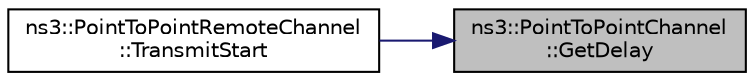 digraph "ns3::PointToPointChannel::GetDelay"
{
 // LATEX_PDF_SIZE
  edge [fontname="Helvetica",fontsize="10",labelfontname="Helvetica",labelfontsize="10"];
  node [fontname="Helvetica",fontsize="10",shape=record];
  rankdir="RL";
  Node1 [label="ns3::PointToPointChannel\l::GetDelay",height=0.2,width=0.4,color="black", fillcolor="grey75", style="filled", fontcolor="black",tooltip="Get the delay associated with this channel."];
  Node1 -> Node2 [dir="back",color="midnightblue",fontsize="10",style="solid",fontname="Helvetica"];
  Node2 [label="ns3::PointToPointRemoteChannel\l::TransmitStart",height=0.2,width=0.4,color="black", fillcolor="white", style="filled",URL="$classns3_1_1_point_to_point_remote_channel.html#ac875dab4e6bae9347f213819eda5eba4",tooltip="Transmit the packet."];
}
